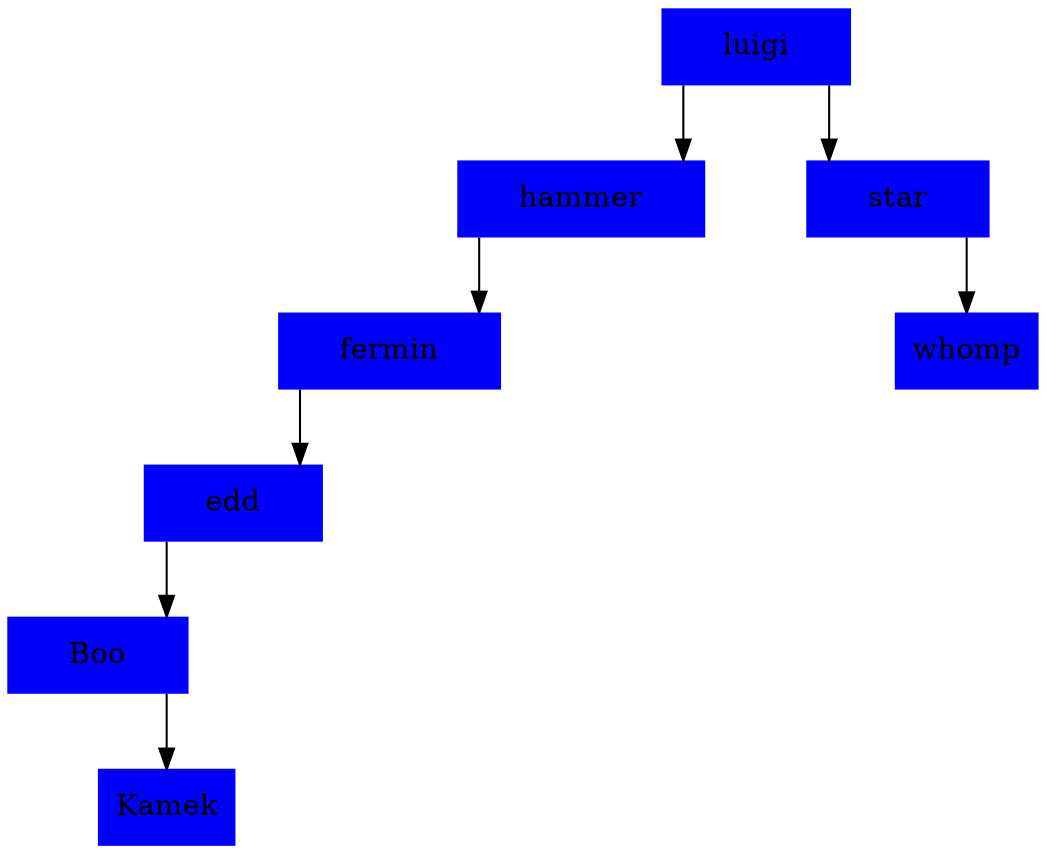 digraph G {  node [shape=record, color=blue] nodeluigi [style=filled fillcolor=blue label="<C0>|luigi|<C1>"] nodeluigi:C0->nodehammer:C1 nodehammer [style=filled fillcolor=blue label="<C0>|hammer|<C1>"] nodehammer:C0->nodefermin:C1 nodefermin [style=filled fillcolor=blue label="<C0>|fermin|<C1>"] nodefermin:C0->nodeedd:C1 nodeedd [style=filled fillcolor=blue label="<C0>|edd|<C1>"] nodeedd:C0->nodeBoo:C1 nodeBoo [style=filled fillcolor=blue label="<C0>|Boo|<C1>"] nodeBoo:C1->nodeKamek:C0 nodeKamek [style=filled fillcolor=blue  label="Kamek"]  nodeluigi [style=filled fillcolor=blue label="<C0>|luigi|<C1>"] nodeluigi:C1->nodestar:C0 nodestar [style=filled fillcolor=blue label="<C0>|star|<C1>"] nodestar:C1->nodewhomp:C0 nodewhomp [style=filled fillcolor=blue  label="whomp"] }
